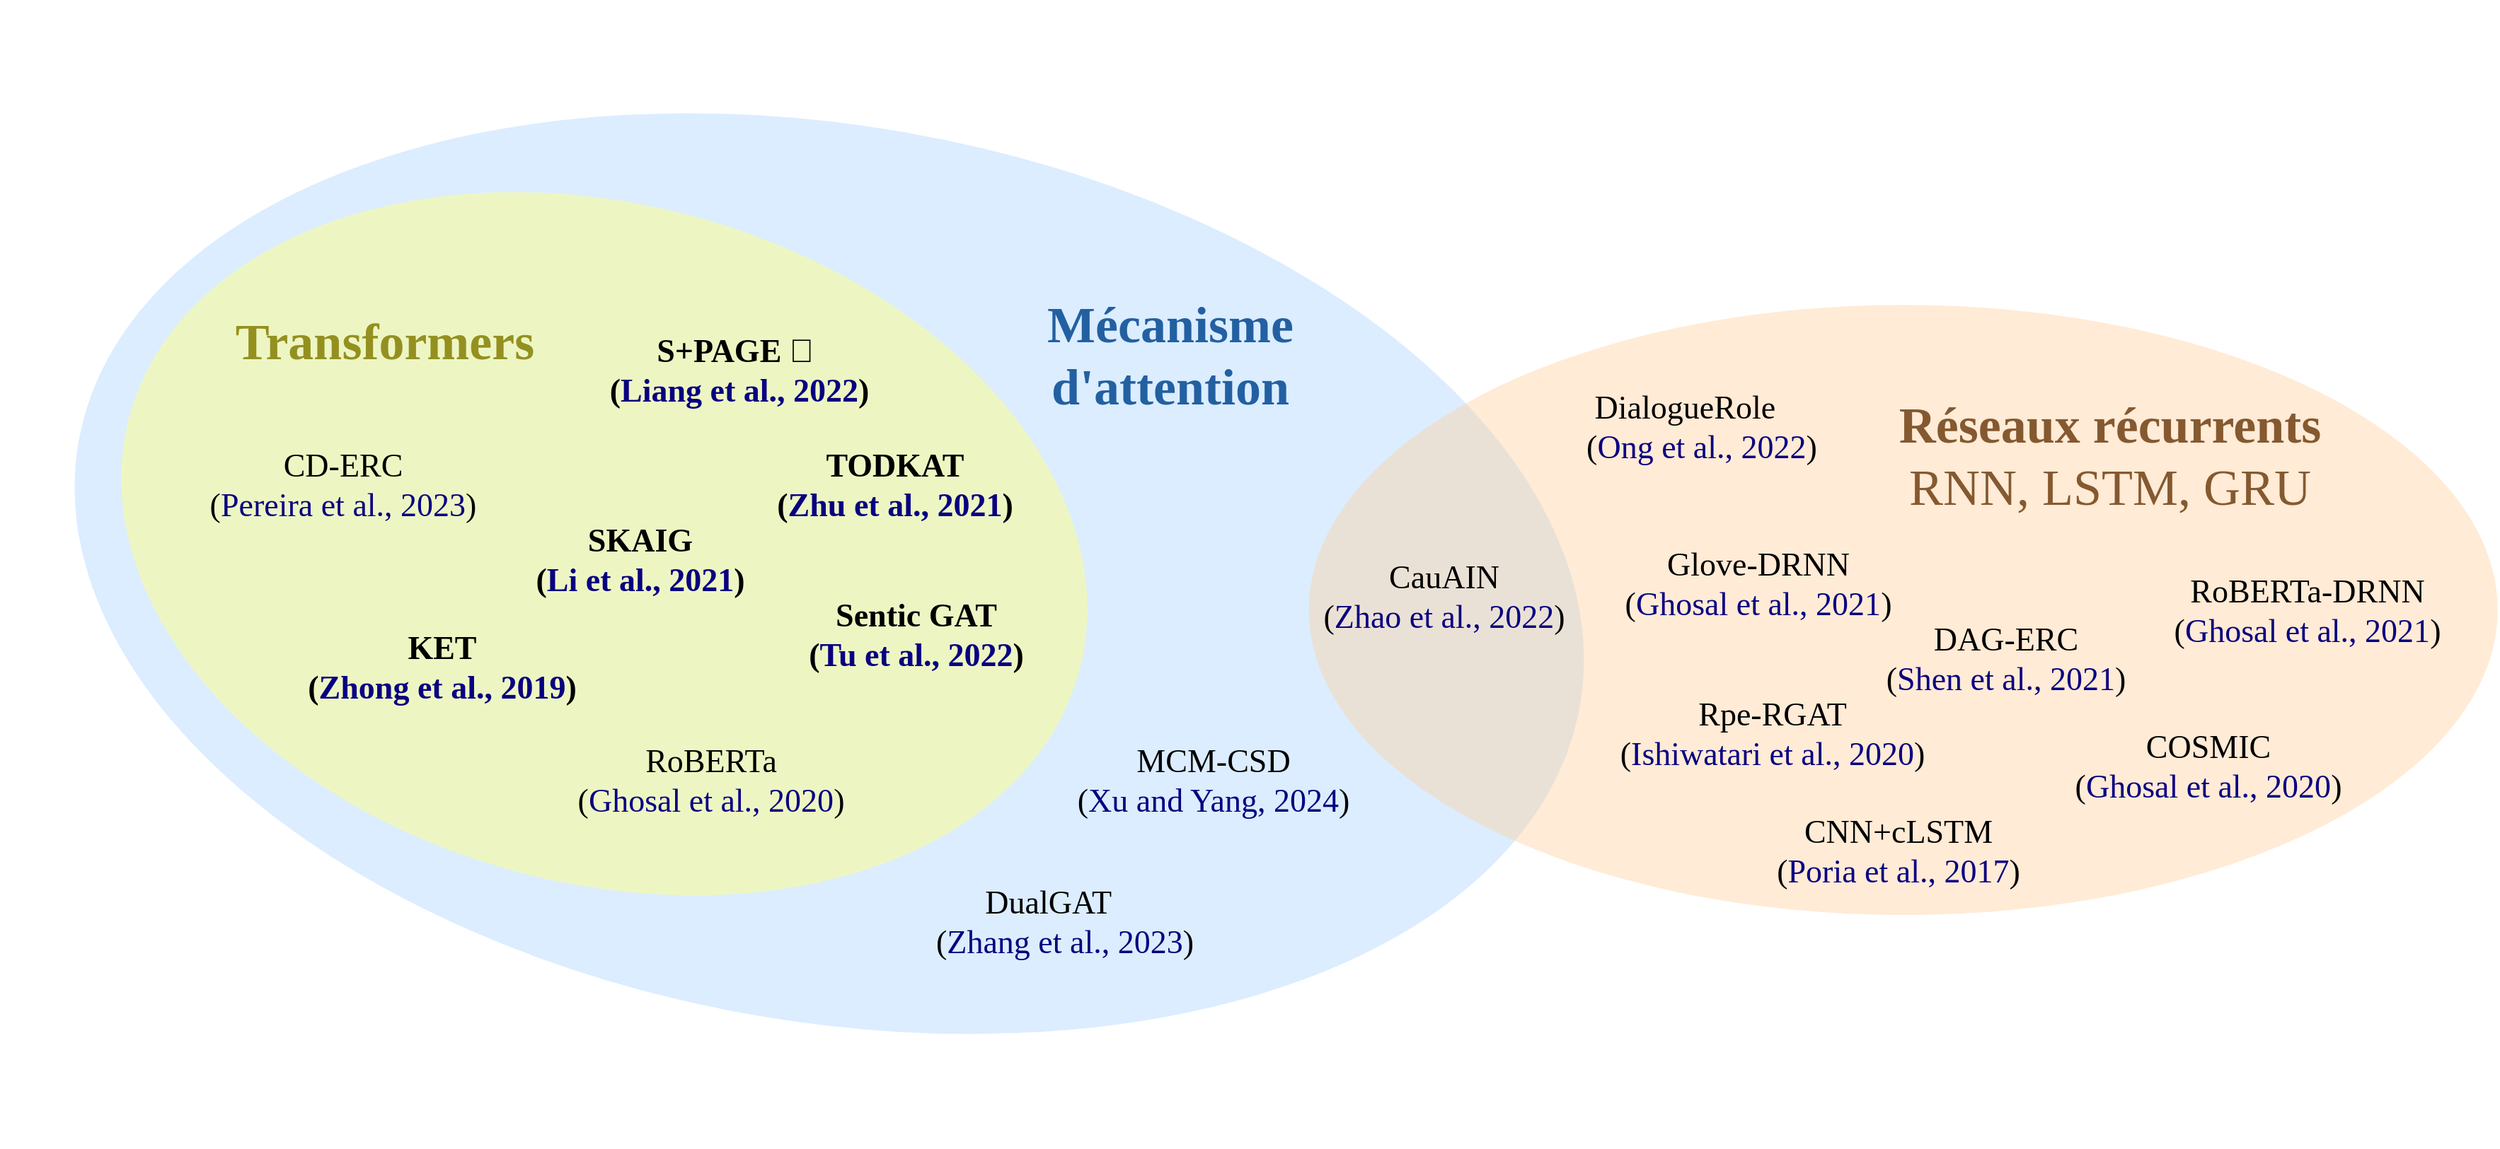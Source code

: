 <mxfile version="21.6.1" type="device">
  <diagram name="Page-1" id="0flyVUFps9Kq8d5mSjfI">
    <mxGraphModel dx="2608" dy="674" grid="1" gridSize="10" guides="1" tooltips="1" connect="1" arrows="1" fold="1" page="1" pageScale="1" pageWidth="827" pageHeight="1169" math="0" shadow="0">
      <root>
        <mxCell id="0" />
        <mxCell id="1" parent="0" />
        <mxCell id="l-zYY1b6CAMYWN0vZOds-27" value="" style="ellipse;whiteSpace=wrap;html=1;fillColor=#cce5ff;strokeColor=none;opacity=70;rotation=-80;" parent="1" vertex="1">
          <mxGeometry x="-767.64" y="-59.95" width="633.25" height="1077.16" as="geometry" />
        </mxCell>
        <mxCell id="l-zYY1b6CAMYWN0vZOds-22" value="" style="ellipse;whiteSpace=wrap;html=1;fillColor=#ffcc99;strokeColor=none;opacity=40;rotation=0;" parent="1" vertex="1">
          <mxGeometry x="-112.17" y="288.59" width="840" height="431.41" as="geometry" />
        </mxCell>
        <mxCell id="l-zYY1b6CAMYWN0vZOds-1" value="&lt;font face=&quot;Times New Roman&quot; style=&quot;font-size: 23px;&quot;&gt;CNN+cLSTM&lt;br style=&quot;font-size: 23px;&quot;&gt;(&lt;font color=&quot;#080080&quot; style=&quot;font-size: 23px;&quot;&gt;Poria et al., 2017&lt;/font&gt;)&lt;/font&gt;" style="text;html=1;align=center;verticalAlign=middle;resizable=0;points=[];autosize=1;strokeColor=none;fillColor=none;fontSize=23;" parent="1" vertex="1">
          <mxGeometry x="203.83" y="640" width="200" height="70" as="geometry" />
        </mxCell>
        <mxCell id="l-zYY1b6CAMYWN0vZOds-28" value="" style="ellipse;whiteSpace=wrap;html=1;fillColor=#ffff88;strokeColor=none;opacity=50;rotation=-75;" parent="1" vertex="1">
          <mxGeometry x="-850" y="110" width="480" height="695" as="geometry" />
        </mxCell>
        <mxCell id="l-zYY1b6CAMYWN0vZOds-2" value="&lt;font face=&quot;Times New Roman&quot; style=&quot;font-size: 23px;&quot;&gt;&lt;b style=&quot;font-size: 23px;&quot;&gt;KET&lt;br style=&quot;font-size: 23px;&quot;&gt;(&lt;font color=&quot;#080080&quot; style=&quot;font-size: 23px;&quot;&gt;Zhong et al., 2019&lt;/font&gt;)&lt;/b&gt;&lt;/font&gt;" style="text;html=1;align=center;verticalAlign=middle;resizable=0;points=[];autosize=1;strokeColor=none;fillColor=none;fontSize=23;" parent="1" vertex="1">
          <mxGeometry x="-830.0" y="510" width="210" height="70" as="geometry" />
        </mxCell>
        <mxCell id="l-zYY1b6CAMYWN0vZOds-3" value="&lt;font face=&quot;Times New Roman&quot; style=&quot;font-size: 23px;&quot;&gt;&lt;b style=&quot;font-size: 23px;&quot;&gt;SKAIG&lt;br style=&quot;font-size: 23px;&quot;&gt;(&lt;font color=&quot;#080080&quot; style=&quot;font-size: 23px;&quot;&gt;Li et al., 2021&lt;/font&gt;)&lt;/b&gt;&lt;/font&gt;" style="text;html=1;align=center;verticalAlign=middle;resizable=0;points=[];autosize=1;strokeColor=none;fillColor=none;fontSize=23;" parent="1" vertex="1">
          <mxGeometry x="-670.0" y="433.59" width="170" height="70" as="geometry" />
        </mxCell>
        <mxCell id="l-zYY1b6CAMYWN0vZOds-5" value="&lt;font face=&quot;Times New Roman&quot; style=&quot;font-size: 23px;&quot;&gt;Rpe-RGAT&lt;br style=&quot;font-size: 23px;&quot;&gt;(&lt;font color=&quot;#080080&quot; style=&quot;font-size: 23px;&quot;&gt;Ishiwatari et al., 2020&lt;/font&gt;)&lt;/font&gt;" style="text;html=1;align=center;verticalAlign=middle;resizable=0;points=[];autosize=1;strokeColor=none;fillColor=none;fontSize=23;" parent="1" vertex="1">
          <mxGeometry x="94.83" y="557.06" width="240" height="70" as="geometry" />
        </mxCell>
        <mxCell id="l-zYY1b6CAMYWN0vZOds-6" value="&lt;font face=&quot;Times New Roman&quot; style=&quot;font-size: 23px;&quot;&gt;&lt;b style=&quot;font-size: 23px;&quot;&gt;TODKAT&lt;br style=&quot;font-size: 23px;&quot;&gt;(&lt;font color=&quot;#080080&quot; style=&quot;font-size: 23px;&quot;&gt;Zhu et al., 2021&lt;/font&gt;)&lt;/b&gt;&lt;/font&gt;" style="text;html=1;align=center;verticalAlign=middle;resizable=0;points=[];autosize=1;strokeColor=none;fillColor=none;fontSize=23;" parent="1" vertex="1">
          <mxGeometry x="-500" y="380.88" width="190" height="70" as="geometry" />
        </mxCell>
        <mxCell id="l-zYY1b6CAMYWN0vZOds-7" value="&lt;font face=&quot;Times New Roman&quot; style=&quot;font-size: 23px;&quot;&gt;DAG-ERC&lt;br style=&quot;&quot;&gt;(&lt;font color=&quot;#080080&quot; style=&quot;font-size: 23px;&quot;&gt;Shen et al., 2021&lt;/font&gt;)&lt;/font&gt;" style="text;html=1;align=center;verticalAlign=middle;resizable=0;points=[];autosize=1;strokeColor=none;fillColor=none;fontSize=19;" parent="1" vertex="1">
          <mxGeometry x="284.83" y="503.59" width="190" height="70" as="geometry" />
        </mxCell>
        <mxCell id="l-zYY1b6CAMYWN0vZOds-8" value="&lt;font face=&quot;Times New Roman&quot; style=&quot;font-size: 23px;&quot;&gt;COSMIC&lt;br style=&quot;font-size: 23px;&quot;&gt;(&lt;font color=&quot;#080080&quot; style=&quot;font-size: 23px;&quot;&gt;Ghosal et al., 2020&lt;/font&gt;)&lt;/font&gt;" style="text;html=1;align=center;verticalAlign=middle;resizable=0;points=[];autosize=1;strokeColor=none;fillColor=none;fontSize=23;" parent="1" vertex="1">
          <mxGeometry x="417.83" y="580.0" width="210" height="70" as="geometry" />
        </mxCell>
        <mxCell id="l-zYY1b6CAMYWN0vZOds-9" value="&lt;font face=&quot;Times New Roman&quot; style=&quot;font-size: 23px;&quot;&gt;RoBERTa&lt;br style=&quot;font-size: 23px;&quot;&gt;(&lt;font color=&quot;#080080&quot; style=&quot;font-size: 23px;&quot;&gt;Ghosal et al., 2020&lt;/font&gt;)&lt;/font&gt;" style="text;html=1;align=center;verticalAlign=middle;resizable=0;points=[];autosize=1;strokeColor=none;fillColor=none;fontSize=23;" parent="1" vertex="1">
          <mxGeometry x="-640" y="590" width="210" height="70" as="geometry" />
        </mxCell>
        <mxCell id="l-zYY1b6CAMYWN0vZOds-10" value="&lt;font face=&quot;Times New Roman&quot; style=&quot;font-size: 23px;&quot;&gt;Glove-DRNN&lt;br style=&quot;font-size: 23px;&quot;&gt;(&lt;font color=&quot;#080080&quot; style=&quot;font-size: 23px;&quot;&gt;Ghosal et al., 2021&lt;/font&gt;)&lt;/font&gt;" style="text;html=1;align=center;verticalAlign=middle;resizable=0;points=[];autosize=1;strokeColor=none;fillColor=none;fontSize=23;" parent="1" vertex="1">
          <mxGeometry x="99.83" y="450.88" width="210" height="70" as="geometry" />
        </mxCell>
        <mxCell id="l-zYY1b6CAMYWN0vZOds-11" value="&lt;font face=&quot;Times New Roman&quot; style=&quot;font-size: 23px;&quot;&gt;RoBERTa-DRNN&lt;br style=&quot;font-size: 23px;&quot;&gt;(&lt;font color=&quot;#080080&quot; style=&quot;font-size: 23px;&quot;&gt;Ghosal et al., 2021&lt;/font&gt;)&lt;/font&gt;" style="text;html=1;align=center;verticalAlign=middle;resizable=0;points=[];autosize=1;strokeColor=none;fillColor=none;fontSize=23;" parent="1" vertex="1">
          <mxGeometry x="487.83" y="470.0" width="210" height="70" as="geometry" />
        </mxCell>
        <mxCell id="l-zYY1b6CAMYWN0vZOds-13" value="&lt;font face=&quot;Times New Roman&quot; style=&quot;font-size: 23px;&quot;&gt;CauAIN&lt;br style=&quot;font-size: 23px;&quot;&gt;(&lt;font color=&quot;#080080&quot; style=&quot;font-size: 23px;&quot;&gt;Zhao et al., 2022&lt;/font&gt;)&lt;/font&gt;" style="text;html=1;align=center;verticalAlign=middle;resizable=0;points=[];autosize=1;strokeColor=none;fillColor=none;fontSize=23;" parent="1" vertex="1">
          <mxGeometry x="-112.17" y="460.0" width="190" height="70" as="geometry" />
        </mxCell>
        <mxCell id="l-zYY1b6CAMYWN0vZOds-14" value="&lt;font face=&quot;Times New Roman&quot; style=&quot;font-size: 23px;&quot;&gt;&lt;b style=&quot;font-size: 23px;&quot;&gt;Sentic GAT&lt;br style=&quot;font-size: 23px;&quot;&gt;(&lt;font color=&quot;#080080&quot; style=&quot;font-size: 23px;&quot;&gt;Tu et al., 2022&lt;/font&gt;)&lt;/b&gt;&lt;/font&gt;" style="text;html=1;align=center;verticalAlign=middle;resizable=0;points=[];autosize=1;strokeColor=none;fillColor=none;fontSize=23;" parent="1" vertex="1">
          <mxGeometry x="-480.0" y="487.06" width="180" height="70" as="geometry" />
        </mxCell>
        <mxCell id="l-zYY1b6CAMYWN0vZOds-15" value="&lt;font face=&quot;Times New Roman&quot; style=&quot;font-size: 23px;&quot;&gt;DialogueRole 🥉&lt;br style=&quot;font-size: 23px;&quot;&gt;(&lt;font color=&quot;#080080&quot; style=&quot;font-size: 23px;&quot;&gt;Ong et al., 2022&lt;/font&gt;)&lt;/font&gt;" style="text;html=1;align=center;verticalAlign=middle;resizable=0;points=[];autosize=1;strokeColor=none;fillColor=none;fontSize=23;" parent="1" vertex="1">
          <mxGeometry x="70.0" y="340" width="190" height="70" as="geometry" />
        </mxCell>
        <mxCell id="l-zYY1b6CAMYWN0vZOds-16" value="&lt;b style=&quot;font-size: 23px;&quot;&gt;&lt;font face=&quot;Times New Roman&quot; style=&quot;font-size: 23px;&quot;&gt;S+PAGE&amp;nbsp;&lt;/font&gt;🥇&lt;font face=&quot;Times New Roman&quot; style=&quot;font-size: 23px;&quot;&gt;&amp;nbsp;&lt;br style=&quot;font-size: 23px;&quot;&gt;(&lt;font color=&quot;#080080&quot; style=&quot;font-size: 23px;&quot;&gt;Liang et al., 2022&lt;/font&gt;)&lt;/font&gt;&lt;/b&gt;" style="text;html=1;align=center;verticalAlign=middle;resizable=0;points=[];autosize=1;strokeColor=none;fillColor=none;fontSize=23;" parent="1" vertex="1">
          <mxGeometry x="-620.0" y="300.0" width="210" height="70" as="geometry" />
        </mxCell>
        <mxCell id="l-zYY1b6CAMYWN0vZOds-17" value="&lt;font face=&quot;Times New Roman&quot; style=&quot;font-size: 23px;&quot;&gt;CD-ERC&lt;br style=&quot;font-size: 23px;&quot;&gt;(&lt;font color=&quot;#080080&quot; style=&quot;font-size: 23px;&quot;&gt;Pereira et al., 2023&lt;/font&gt;)&lt;/font&gt;" style="text;html=1;align=center;verticalAlign=middle;resizable=0;points=[];autosize=1;strokeColor=none;fillColor=none;fontSize=23;" parent="1" vertex="1">
          <mxGeometry x="-900.0" y="380.88" width="210" height="70" as="geometry" />
        </mxCell>
        <mxCell id="l-zYY1b6CAMYWN0vZOds-18" value="&lt;font face=&quot;Times New Roman&quot; style=&quot;font-size: 23px;&quot;&gt;DualGAT 🥈&lt;br style=&quot;font-size: 23px;&quot;&gt;(&lt;font color=&quot;#080080&quot; style=&quot;font-size: 23px;&quot;&gt;Zhang et al., 2023&lt;/font&gt;)&lt;/font&gt;" style="text;html=1;align=center;verticalAlign=middle;resizable=0;points=[];autosize=1;strokeColor=none;fillColor=none;fontSize=23;" parent="1" vertex="1">
          <mxGeometry x="-390.0" y="690" width="210" height="70" as="geometry" />
        </mxCell>
        <mxCell id="l-zYY1b6CAMYWN0vZOds-19" value="&lt;font face=&quot;Times New Roman&quot; style=&quot;font-size: 23px;&quot;&gt;MCM-CSD&lt;br style=&quot;font-size: 23px;&quot;&gt;(&lt;font color=&quot;#080080&quot; style=&quot;font-size: 23px;&quot;&gt;Xu and Yang, 2024&lt;/font&gt;)&lt;/font&gt;" style="text;html=1;align=center;verticalAlign=middle;resizable=0;points=[];autosize=1;strokeColor=none;fillColor=none;fontSize=23;" parent="1" vertex="1">
          <mxGeometry x="-290" y="590" width="220" height="70" as="geometry" />
        </mxCell>
        <mxCell id="l-zYY1b6CAMYWN0vZOds-44" value="&lt;font color=&quot;#855930&quot; style=&quot;font-size: 36px;&quot; face=&quot;Times New Roman&quot;&gt;&lt;b style=&quot;&quot;&gt;Réseaux récurrents&lt;br&gt;&lt;/b&gt;RNN, LSTM, GRU&lt;/font&gt;" style="text;html=1;strokeColor=none;fillColor=none;align=center;verticalAlign=middle;whiteSpace=wrap;rounded=0;shadow=0;" parent="1" vertex="1">
          <mxGeometry x="290" y="380.88" width="327.83" height="30" as="geometry" />
        </mxCell>
        <mxCell id="l-zYY1b6CAMYWN0vZOds-45" value="&lt;font style=&quot;&quot; face=&quot;Times New Roman&quot;&gt;&lt;b style=&quot;&quot;&gt;&lt;font style=&quot;font-size: 36px;&quot; color=&quot;#2360a1&quot;&gt;Mécanisme d&#39;attention&lt;/font&gt;&lt;/b&gt;&lt;br&gt;&lt;/font&gt;" style="text;html=1;strokeColor=none;fillColor=none;align=center;verticalAlign=middle;whiteSpace=wrap;rounded=0;" parent="1" vertex="1">
          <mxGeometry x="-370" y="310" width="320" height="30" as="geometry" />
        </mxCell>
        <mxCell id="l-zYY1b6CAMYWN0vZOds-46" value="&lt;font style=&quot;&quot; face=&quot;Times New Roman&quot;&gt;&lt;b style=&quot;&quot;&gt;&lt;font style=&quot;font-size: 36px;&quot; color=&quot;#949020&quot;&gt;Transformers&lt;/font&gt;&lt;/b&gt;&lt;br&gt;&lt;/font&gt;" style="text;html=1;strokeColor=none;fillColor=none;align=center;verticalAlign=middle;whiteSpace=wrap;rounded=0;labelBorderColor=none;" parent="1" vertex="1">
          <mxGeometry x="-910.0" y="300" width="290" height="30" as="geometry" />
        </mxCell>
      </root>
    </mxGraphModel>
  </diagram>
</mxfile>
